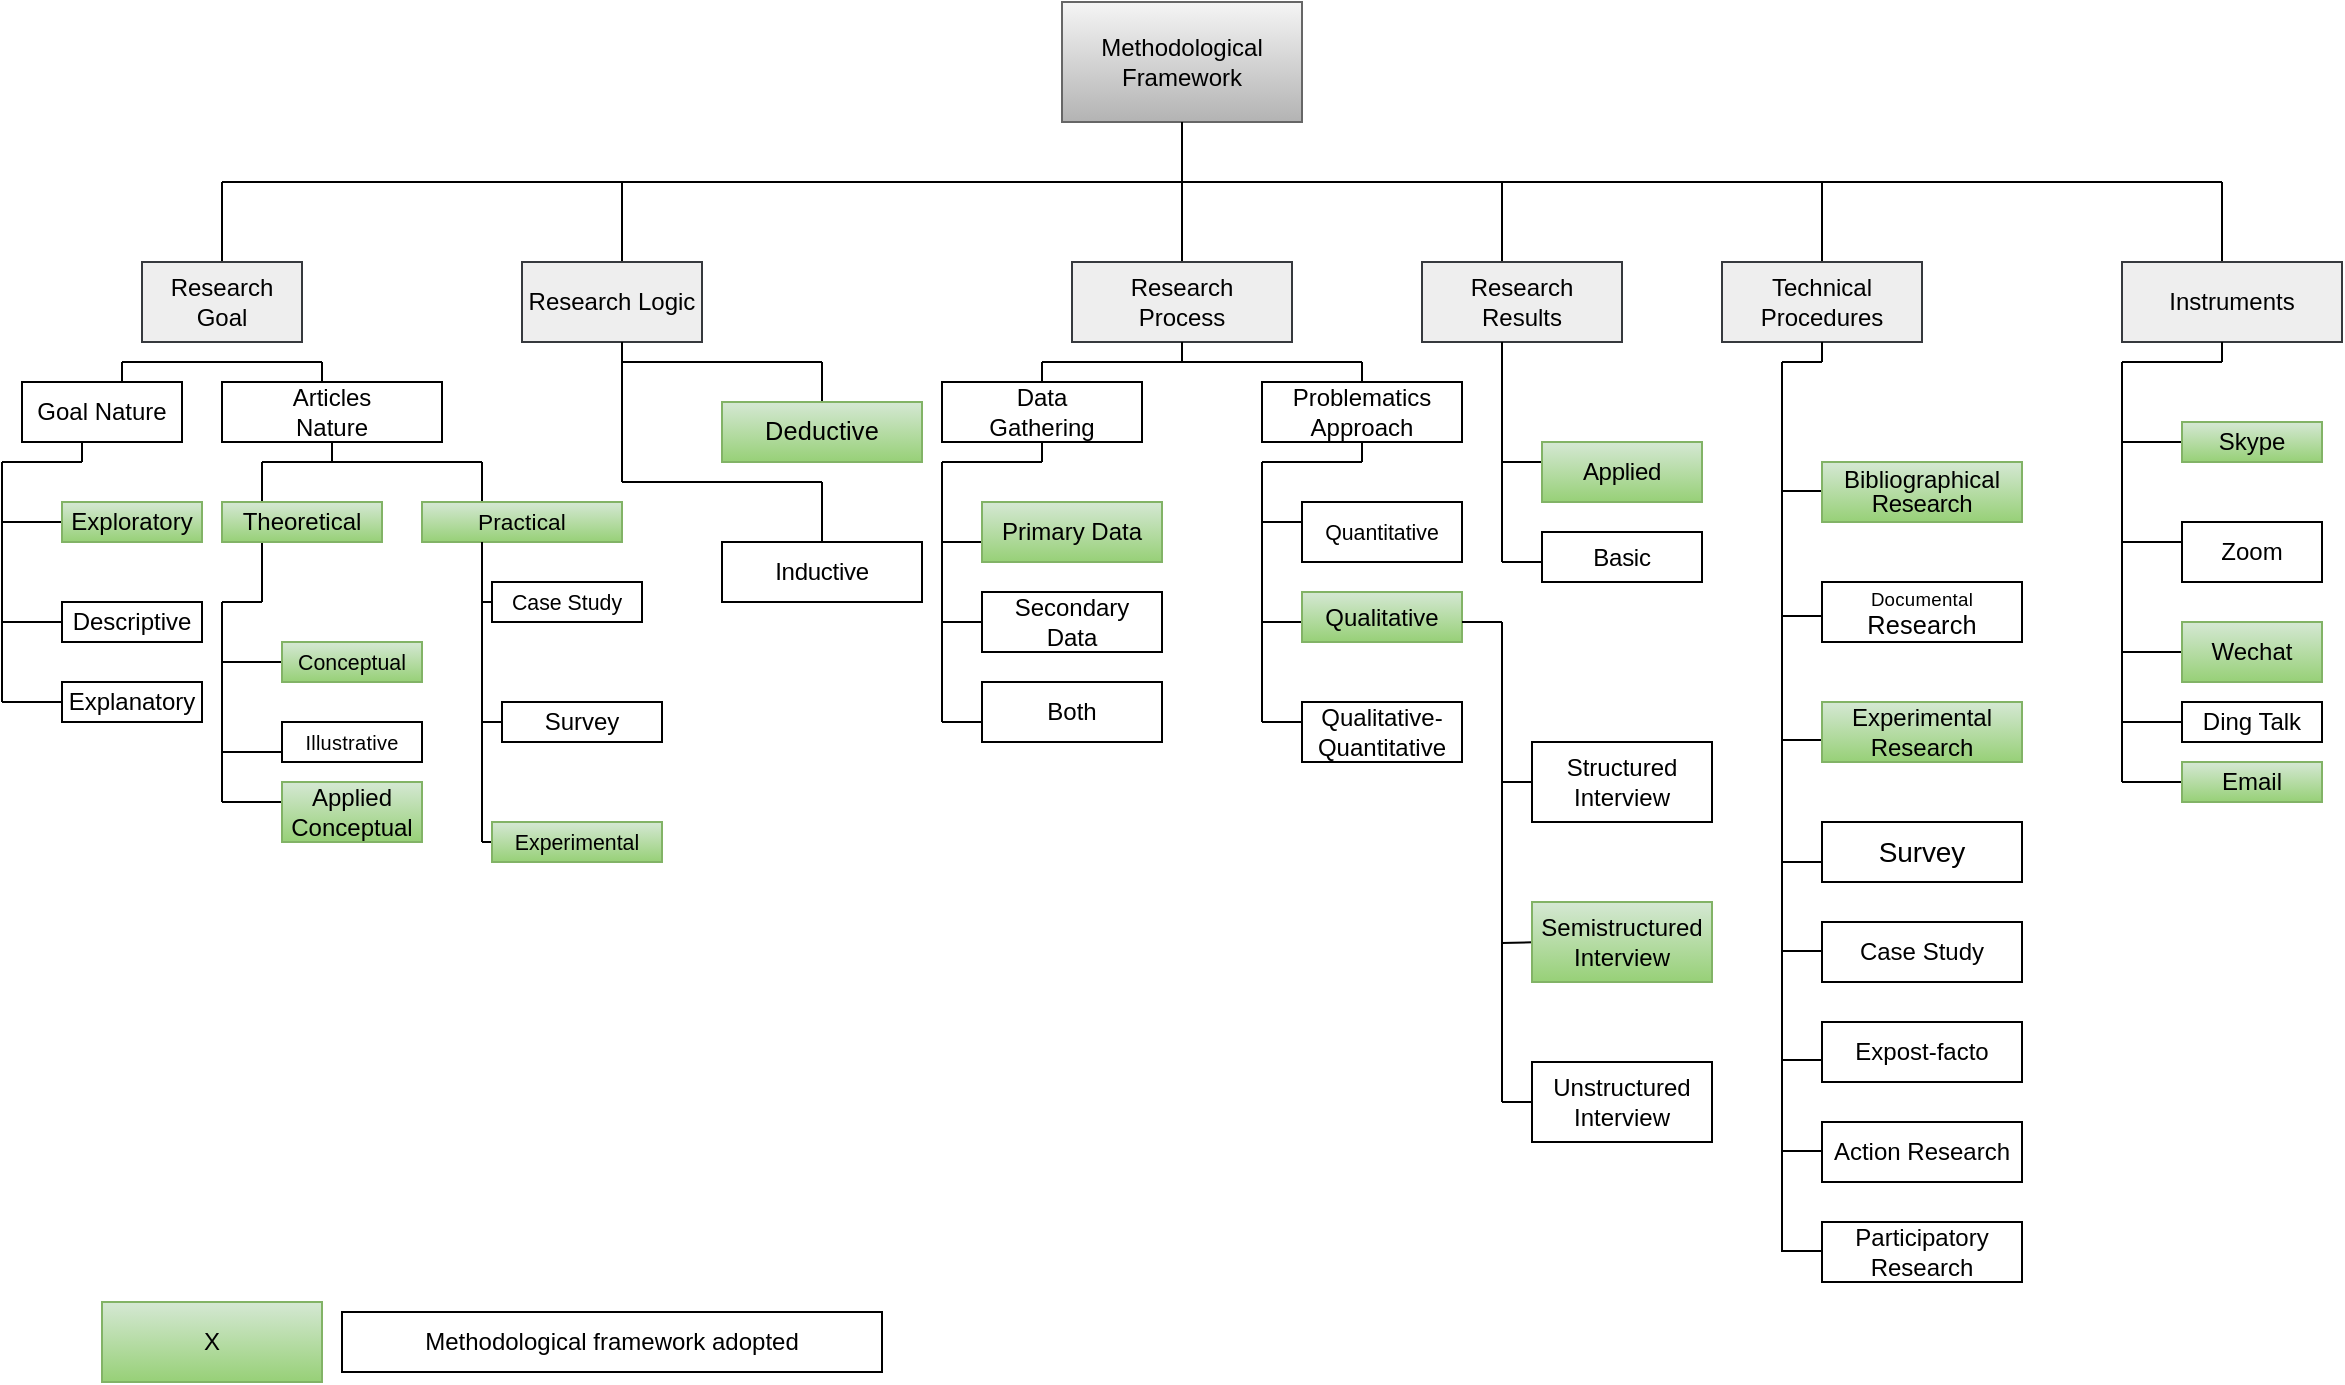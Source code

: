 <mxfile version="13.10.9" type="github">
  <diagram id="GzK0z3Ax3Vn6kxYni37R" name="Page-1">
    <mxGraphModel dx="1422" dy="794" grid="1" gridSize="10" guides="1" tooltips="1" connect="1" arrows="1" fold="1" page="1" pageScale="1" pageWidth="1200" pageHeight="1600" math="0" shadow="0">
      <root>
        <mxCell id="0" />
        <mxCell id="1" parent="0" />
        <mxCell id="jb1K5Bx4n4SNYEQkW07A-1" value="Methodological&lt;br&gt;Framework" style="rounded=0;whiteSpace=wrap;html=1;fillColor=#f5f5f5;strokeColor=#666666;gradientColor=#b3b3b3;" parent="1" vertex="1">
          <mxGeometry x="540" y="10" width="120" height="60" as="geometry" />
        </mxCell>
        <mxCell id="jb1K5Bx4n4SNYEQkW07A-3" value="" style="endArrow=none;html=1;" parent="1" edge="1">
          <mxGeometry width="50" height="50" relative="1" as="geometry">
            <mxPoint x="600" y="100" as="sourcePoint" />
            <mxPoint x="600" y="70" as="targetPoint" />
          </mxGeometry>
        </mxCell>
        <mxCell id="jb1K5Bx4n4SNYEQkW07A-4" value="" style="endArrow=none;html=1;" parent="1" edge="1">
          <mxGeometry width="50" height="50" relative="1" as="geometry">
            <mxPoint x="120" y="100" as="sourcePoint" />
            <mxPoint x="1120" y="100" as="targetPoint" />
          </mxGeometry>
        </mxCell>
        <mxCell id="jb1K5Bx4n4SNYEQkW07A-5" value="" style="endArrow=none;html=1;" parent="1" edge="1">
          <mxGeometry width="50" height="50" relative="1" as="geometry">
            <mxPoint x="1120" y="140" as="sourcePoint" />
            <mxPoint x="1120" y="100" as="targetPoint" />
          </mxGeometry>
        </mxCell>
        <mxCell id="jb1K5Bx4n4SNYEQkW07A-6" value="" style="endArrow=none;html=1;" parent="1" edge="1">
          <mxGeometry width="50" height="50" relative="1" as="geometry">
            <mxPoint x="120" y="140" as="sourcePoint" />
            <mxPoint x="120" y="100" as="targetPoint" />
          </mxGeometry>
        </mxCell>
        <mxCell id="jb1K5Bx4n4SNYEQkW07A-7" value="" style="endArrow=none;html=1;" parent="1" edge="1">
          <mxGeometry width="50" height="50" relative="1" as="geometry">
            <mxPoint x="320" y="140" as="sourcePoint" />
            <mxPoint x="320" y="100" as="targetPoint" />
          </mxGeometry>
        </mxCell>
        <mxCell id="jb1K5Bx4n4SNYEQkW07A-8" value="" style="endArrow=none;html=1;" parent="1" edge="1">
          <mxGeometry width="50" height="50" relative="1" as="geometry">
            <mxPoint x="920" y="140" as="sourcePoint" />
            <mxPoint x="920" y="100" as="targetPoint" />
          </mxGeometry>
        </mxCell>
        <mxCell id="jb1K5Bx4n4SNYEQkW07A-9" value="" style="endArrow=none;html=1;" parent="1" edge="1">
          <mxGeometry width="50" height="50" relative="1" as="geometry">
            <mxPoint x="760" y="140" as="sourcePoint" />
            <mxPoint x="760" y="100" as="targetPoint" />
          </mxGeometry>
        </mxCell>
        <mxCell id="jb1K5Bx4n4SNYEQkW07A-10" value="" style="endArrow=none;html=1;" parent="1" edge="1">
          <mxGeometry width="50" height="50" relative="1" as="geometry">
            <mxPoint x="600" y="140" as="sourcePoint" />
            <mxPoint x="600" y="100" as="targetPoint" />
            <Array as="points">
              <mxPoint x="600" y="120" />
            </Array>
          </mxGeometry>
        </mxCell>
        <mxCell id="jb1K5Bx4n4SNYEQkW07A-11" value="Research Goal" style="rounded=0;whiteSpace=wrap;html=1;fillColor=#eeeeee;strokeColor=#36393d;" parent="1" vertex="1">
          <mxGeometry x="80" y="140" width="80" height="40" as="geometry" />
        </mxCell>
        <mxCell id="jb1K5Bx4n4SNYEQkW07A-12" value="Research Logic" style="rounded=0;whiteSpace=wrap;html=1;fillColor=#eeeeee;strokeColor=#36393d;" parent="1" vertex="1">
          <mxGeometry x="270" y="140" width="90" height="40" as="geometry" />
        </mxCell>
        <mxCell id="jb1K5Bx4n4SNYEQkW07A-13" value="Research&lt;br&gt;Process" style="rounded=0;whiteSpace=wrap;html=1;fillColor=#eeeeee;strokeColor=#36393d;" parent="1" vertex="1">
          <mxGeometry x="545" y="140" width="110" height="40" as="geometry" />
        </mxCell>
        <mxCell id="jb1K5Bx4n4SNYEQkW07A-14" value="Research&lt;br&gt;Results" style="rounded=0;whiteSpace=wrap;html=1;fillColor=#eeeeee;strokeColor=#36393d;" parent="1" vertex="1">
          <mxGeometry x="720" y="140" width="100" height="40" as="geometry" />
        </mxCell>
        <mxCell id="jb1K5Bx4n4SNYEQkW07A-15" value="Technical&lt;br&gt;Procedures" style="rounded=0;whiteSpace=wrap;html=1;fillColor=#eeeeee;strokeColor=#36393d;" parent="1" vertex="1">
          <mxGeometry x="870" y="140" width="100" height="40" as="geometry" />
        </mxCell>
        <mxCell id="jb1K5Bx4n4SNYEQkW07A-16" value="Instruments" style="rounded=0;whiteSpace=wrap;html=1;fillColor=#eeeeee;strokeColor=#36393d;" parent="1" vertex="1">
          <mxGeometry x="1070" y="140" width="110" height="40" as="geometry" />
        </mxCell>
        <mxCell id="jb1K5Bx4n4SNYEQkW07A-18" value="" style="endArrow=none;html=1;" parent="1" edge="1">
          <mxGeometry width="50" height="50" relative="1" as="geometry">
            <mxPoint x="1120" y="190" as="sourcePoint" />
            <mxPoint x="1120" y="180" as="targetPoint" />
          </mxGeometry>
        </mxCell>
        <mxCell id="jb1K5Bx4n4SNYEQkW07A-19" value="" style="endArrow=none;html=1;" parent="1" edge="1">
          <mxGeometry width="50" height="50" relative="1" as="geometry">
            <mxPoint x="920" y="190" as="sourcePoint" />
            <mxPoint x="920" y="180" as="targetPoint" />
          </mxGeometry>
        </mxCell>
        <mxCell id="jb1K5Bx4n4SNYEQkW07A-20" value="" style="endArrow=none;html=1;" parent="1" edge="1">
          <mxGeometry width="50" height="50" relative="1" as="geometry">
            <mxPoint x="760" y="190" as="sourcePoint" />
            <mxPoint x="760" y="180" as="targetPoint" />
          </mxGeometry>
        </mxCell>
        <mxCell id="jb1K5Bx4n4SNYEQkW07A-21" value="" style="endArrow=none;html=1;" parent="1" edge="1">
          <mxGeometry width="50" height="50" relative="1" as="geometry">
            <mxPoint x="600" y="190" as="sourcePoint" />
            <mxPoint x="600" y="180" as="targetPoint" />
          </mxGeometry>
        </mxCell>
        <mxCell id="jb1K5Bx4n4SNYEQkW07A-22" value="" style="endArrow=none;html=1;" parent="1" edge="1">
          <mxGeometry width="50" height="50" relative="1" as="geometry">
            <mxPoint x="320" y="190" as="sourcePoint" />
            <mxPoint x="320" y="180" as="targetPoint" />
          </mxGeometry>
        </mxCell>
        <mxCell id="jb1K5Bx4n4SNYEQkW07A-24" value="" style="endArrow=none;html=1;" parent="1" edge="1">
          <mxGeometry width="50" height="50" relative="1" as="geometry">
            <mxPoint x="170" y="200" as="sourcePoint" />
            <mxPoint x="170" y="190" as="targetPoint" />
          </mxGeometry>
        </mxCell>
        <mxCell id="jb1K5Bx4n4SNYEQkW07A-26" value="" style="endArrow=none;html=1;" parent="1" edge="1">
          <mxGeometry width="50" height="50" relative="1" as="geometry">
            <mxPoint x="70" y="200" as="sourcePoint" />
            <mxPoint x="70" y="190" as="targetPoint" />
          </mxGeometry>
        </mxCell>
        <mxCell id="jb1K5Bx4n4SNYEQkW07A-27" value="" style="endArrow=none;html=1;" parent="1" edge="1">
          <mxGeometry width="50" height="50" relative="1" as="geometry">
            <mxPoint x="70" y="190" as="sourcePoint" />
            <mxPoint x="170" y="190" as="targetPoint" />
          </mxGeometry>
        </mxCell>
        <mxCell id="jb1K5Bx4n4SNYEQkW07A-28" value="Goal Nature" style="rounded=0;whiteSpace=wrap;html=1;" parent="1" vertex="1">
          <mxGeometry x="20" y="200" width="80" height="30" as="geometry" />
        </mxCell>
        <mxCell id="jb1K5Bx4n4SNYEQkW07A-29" value="Articles&lt;br&gt;Nature" style="rounded=0;whiteSpace=wrap;html=1;" parent="1" vertex="1">
          <mxGeometry x="120" y="200" width="110" height="30" as="geometry" />
        </mxCell>
        <mxCell id="jb1K5Bx4n4SNYEQkW07A-30" value="" style="endArrow=none;html=1;" parent="1" edge="1">
          <mxGeometry width="50" height="50" relative="1" as="geometry">
            <mxPoint x="140" y="240" as="sourcePoint" />
            <mxPoint x="250" y="240" as="targetPoint" />
          </mxGeometry>
        </mxCell>
        <mxCell id="jb1K5Bx4n4SNYEQkW07A-32" value="" style="endArrow=none;html=1;" parent="1" edge="1">
          <mxGeometry width="50" height="50" relative="1" as="geometry">
            <mxPoint x="50" y="240" as="sourcePoint" />
            <mxPoint x="50" y="230" as="targetPoint" />
          </mxGeometry>
        </mxCell>
        <mxCell id="jb1K5Bx4n4SNYEQkW07A-34" value="" style="endArrow=none;html=1;" parent="1" edge="1">
          <mxGeometry width="50" height="50" relative="1" as="geometry">
            <mxPoint x="10" y="360" as="sourcePoint" />
            <mxPoint x="10" y="240" as="targetPoint" />
          </mxGeometry>
        </mxCell>
        <mxCell id="jb1K5Bx4n4SNYEQkW07A-35" value="" style="endArrow=none;html=1;entryX=0.5;entryY=1;entryDx=0;entryDy=0;" parent="1" target="jb1K5Bx4n4SNYEQkW07A-29" edge="1">
          <mxGeometry width="50" height="50" relative="1" as="geometry">
            <mxPoint x="175" y="240" as="sourcePoint" />
            <mxPoint x="180" y="230" as="targetPoint" />
            <Array as="points" />
          </mxGeometry>
        </mxCell>
        <mxCell id="jb1K5Bx4n4SNYEQkW07A-36" value="" style="endArrow=none;html=1;" parent="1" edge="1">
          <mxGeometry width="50" height="50" relative="1" as="geometry">
            <mxPoint x="10" y="240" as="sourcePoint" />
            <mxPoint x="50" y="240" as="targetPoint" />
          </mxGeometry>
        </mxCell>
        <mxCell id="jb1K5Bx4n4SNYEQkW07A-38" value="" style="endArrow=none;html=1;exitX=0.25;exitY=0;exitDx=0;exitDy=0;exitPerimeter=0;" parent="1" source="jb1K5Bx4n4SNYEQkW07A-49" edge="1">
          <mxGeometry width="50" height="50" relative="1" as="geometry">
            <mxPoint x="140" y="250" as="sourcePoint" />
            <mxPoint x="140" y="240" as="targetPoint" />
          </mxGeometry>
        </mxCell>
        <mxCell id="jb1K5Bx4n4SNYEQkW07A-39" value="" style="endArrow=none;html=1;" parent="1" edge="1">
          <mxGeometry width="50" height="50" relative="1" as="geometry">
            <mxPoint x="10" y="360" as="sourcePoint" />
            <mxPoint x="40" y="360" as="targetPoint" />
          </mxGeometry>
        </mxCell>
        <mxCell id="jb1K5Bx4n4SNYEQkW07A-40" value="" style="endArrow=none;html=1;" parent="1" edge="1">
          <mxGeometry width="50" height="50" relative="1" as="geometry">
            <mxPoint x="10" y="320" as="sourcePoint" />
            <mxPoint x="40" y="320" as="targetPoint" />
          </mxGeometry>
        </mxCell>
        <mxCell id="jb1K5Bx4n4SNYEQkW07A-41" value="" style="endArrow=none;html=1;" parent="1" edge="1">
          <mxGeometry width="50" height="50" relative="1" as="geometry">
            <mxPoint x="10" y="270" as="sourcePoint" />
            <mxPoint x="40" y="270" as="targetPoint" />
          </mxGeometry>
        </mxCell>
        <mxCell id="jb1K5Bx4n4SNYEQkW07A-42" value="Exploratory" style="rounded=0;whiteSpace=wrap;html=1;gradientColor=#97d077;fillColor=#d5e8d4;strokeColor=#82b366;" parent="1" vertex="1">
          <mxGeometry x="40" y="260" width="70" height="20" as="geometry" />
        </mxCell>
        <mxCell id="jb1K5Bx4n4SNYEQkW07A-43" value="Descriptive" style="rounded=0;whiteSpace=wrap;html=1;" parent="1" vertex="1">
          <mxGeometry x="40" y="310" width="70" height="20" as="geometry" />
        </mxCell>
        <mxCell id="jb1K5Bx4n4SNYEQkW07A-44" value="Explanatory" style="rounded=0;whiteSpace=wrap;html=1;" parent="1" vertex="1">
          <mxGeometry x="40" y="350" width="70" height="20" as="geometry" />
        </mxCell>
        <mxCell id="jb1K5Bx4n4SNYEQkW07A-45" value="" style="endArrow=none;html=1;" parent="1" edge="1">
          <mxGeometry width="50" height="50" relative="1" as="geometry">
            <mxPoint x="140" y="310" as="sourcePoint" />
            <mxPoint x="120" y="310" as="targetPoint" />
          </mxGeometry>
        </mxCell>
        <mxCell id="jb1K5Bx4n4SNYEQkW07A-46" value="" style="endArrow=none;html=1;exitX=0.25;exitY=0;exitDx=0;exitDy=0;" parent="1" edge="1">
          <mxGeometry width="50" height="50" relative="1" as="geometry">
            <mxPoint x="140" y="310" as="sourcePoint" />
            <mxPoint x="140" y="280" as="targetPoint" />
            <Array as="points" />
          </mxGeometry>
        </mxCell>
        <mxCell id="jb1K5Bx4n4SNYEQkW07A-47" value="" style="endArrow=none;html=1;" parent="1" edge="1">
          <mxGeometry width="50" height="50" relative="1" as="geometry">
            <mxPoint x="250" y="260" as="sourcePoint" />
            <mxPoint x="250" y="240" as="targetPoint" />
          </mxGeometry>
        </mxCell>
        <mxCell id="jb1K5Bx4n4SNYEQkW07A-49" value="Theoretical" style="rounded=0;whiteSpace=wrap;html=1;fillColor=#d5e8d4;strokeColor=#82b366;gradientColor=#97d077;" parent="1" vertex="1">
          <mxGeometry x="120" y="260" width="80" height="20" as="geometry" />
        </mxCell>
        <mxCell id="jb1K5Bx4n4SNYEQkW07A-51" value="" style="endArrow=none;html=1;" parent="1" edge="1">
          <mxGeometry width="50" height="50" relative="1" as="geometry">
            <mxPoint x="120" y="410" as="sourcePoint" />
            <mxPoint x="120" y="310" as="targetPoint" />
          </mxGeometry>
        </mxCell>
        <mxCell id="jb1K5Bx4n4SNYEQkW07A-52" value="" style="endArrow=none;html=1;" parent="1" edge="1">
          <mxGeometry width="50" height="50" relative="1" as="geometry">
            <mxPoint x="120" y="410" as="sourcePoint" />
            <mxPoint x="150" y="410" as="targetPoint" />
          </mxGeometry>
        </mxCell>
        <mxCell id="jb1K5Bx4n4SNYEQkW07A-53" value="" style="endArrow=none;html=1;" parent="1" edge="1">
          <mxGeometry width="50" height="50" relative="1" as="geometry">
            <mxPoint x="120" y="385" as="sourcePoint" />
            <mxPoint x="150" y="385" as="targetPoint" />
          </mxGeometry>
        </mxCell>
        <mxCell id="jb1K5Bx4n4SNYEQkW07A-54" value="" style="endArrow=none;html=1;" parent="1" edge="1">
          <mxGeometry width="50" height="50" relative="1" as="geometry">
            <mxPoint x="120" y="340" as="sourcePoint" />
            <mxPoint x="150" y="340" as="targetPoint" />
          </mxGeometry>
        </mxCell>
        <mxCell id="jb1K5Bx4n4SNYEQkW07A-56" value="&lt;p class=&quot;MsoNormal&quot; style=&quot;margin-top: 0.0pt ; margin-right: 0.0pt ; margin-bottom: 0.0pt ; margin-left: 0.0pt ; text-indent: 0.0pt ; text-align: left ; line-height: 7.75pt&quot;&gt;&lt;span style=&quot;letter-spacing: 0.1pt ; font-size: 7.5pt&quot;&gt;Illustrative&lt;/span&gt;&lt;span style=&quot;font-size: 7.5pt&quot;&gt;&lt;/span&gt;&lt;/p&gt;" style="rounded=0;whiteSpace=wrap;html=1;" parent="1" vertex="1">
          <mxGeometry x="150" y="370" width="70" height="20" as="geometry" />
        </mxCell>
        <mxCell id="jb1K5Bx4n4SNYEQkW07A-57" value="&lt;p class=&quot;MsoNormal&quot;&gt;&lt;span style=&quot;font-size: 8pt&quot;&gt;Conceptual&lt;/span&gt;&lt;/p&gt;" style="rounded=0;whiteSpace=wrap;html=1;gradientColor=#97d077;fillColor=#d5e8d4;strokeColor=#82b366;" parent="1" vertex="1">
          <mxGeometry x="150" y="330" width="70" height="20" as="geometry" />
        </mxCell>
        <mxCell id="jb1K5Bx4n4SNYEQkW07A-58" value="Applied&lt;br&gt;Conceptual" style="rounded=0;whiteSpace=wrap;html=1;gradientColor=#97d077;fillColor=#d5e8d4;strokeColor=#82b366;" parent="1" vertex="1">
          <mxGeometry x="150" y="400" width="70" height="30" as="geometry" />
        </mxCell>
        <mxCell id="jb1K5Bx4n4SNYEQkW07A-59" value="&lt;p class=&quot;MsoNormal&quot;&gt;&lt;span style=&quot;letter-spacing: 0.05pt ; font-size: 8.5pt&quot;&gt;Practical&lt;/span&gt;&lt;/p&gt;" style="rounded=0;whiteSpace=wrap;html=1;gradientColor=#97d077;fillColor=#d5e8d4;strokeColor=#82b366;" parent="1" vertex="1">
          <mxGeometry x="220" y="260" width="100" height="20" as="geometry" />
        </mxCell>
        <mxCell id="jb1K5Bx4n4SNYEQkW07A-60" value="&lt;p class=&quot;MsoNormal&quot; style=&quot;margin-top: 0.0pt ; margin-right: 0.0pt ; margin-bottom: 0.0pt ; margin-left: 0.0pt ; text-indent: 0.0pt ; text-align: left ; line-height: 8.0pt&quot;&gt;&lt;span style=&quot;font-size: 8pt&quot;&gt;Case Study&lt;/span&gt;&lt;span style=&quot;font-size: 8pt&quot;&gt;&lt;/span&gt;&lt;/p&gt;" style="rounded=0;whiteSpace=wrap;html=1;" parent="1" vertex="1">
          <mxGeometry x="255" y="300" width="75" height="20" as="geometry" />
        </mxCell>
        <mxCell id="jb1K5Bx4n4SNYEQkW07A-61" value="" style="endArrow=none;html=1;" parent="1" edge="1">
          <mxGeometry width="50" height="50" relative="1" as="geometry">
            <mxPoint x="250" y="430" as="sourcePoint" />
            <mxPoint x="250" y="280" as="targetPoint" />
          </mxGeometry>
        </mxCell>
        <mxCell id="jb1K5Bx4n4SNYEQkW07A-63" value="" style="endArrow=none;html=1;" parent="1" edge="1">
          <mxGeometry width="50" height="50" relative="1" as="geometry">
            <mxPoint x="250" y="370" as="sourcePoint" />
            <mxPoint x="260" y="370" as="targetPoint" />
          </mxGeometry>
        </mxCell>
        <mxCell id="jb1K5Bx4n4SNYEQkW07A-64" value="" style="endArrow=none;html=1;entryX=0;entryY=0.5;entryDx=0;entryDy=0;" parent="1" target="jb1K5Bx4n4SNYEQkW07A-60" edge="1">
          <mxGeometry width="50" height="50" relative="1" as="geometry">
            <mxPoint x="250" y="310" as="sourcePoint" />
            <mxPoint x="300" y="260" as="targetPoint" />
          </mxGeometry>
        </mxCell>
        <mxCell id="jb1K5Bx4n4SNYEQkW07A-65" value="" style="endArrow=none;html=1;" parent="1" edge="1">
          <mxGeometry width="50" height="50" relative="1" as="geometry">
            <mxPoint x="250" y="430" as="sourcePoint" />
            <mxPoint x="255" y="430" as="targetPoint" />
          </mxGeometry>
        </mxCell>
        <mxCell id="jb1K5Bx4n4SNYEQkW07A-66" value="&lt;p class=&quot;MsoNormal&quot;&gt;&lt;span style=&quot;font-size: 8pt&quot;&gt;Experimental&lt;/span&gt;&lt;/p&gt;" style="rounded=0;whiteSpace=wrap;html=1;gradientColor=#97d077;fillColor=#d5e8d4;strokeColor=#82b366;" parent="1" vertex="1">
          <mxGeometry x="255" y="420" width="85" height="20" as="geometry" />
        </mxCell>
        <mxCell id="jb1K5Bx4n4SNYEQkW07A-67" value="Survey" style="rounded=0;whiteSpace=wrap;html=1;" parent="1" vertex="1">
          <mxGeometry x="260" y="360" width="80" height="20" as="geometry" />
        </mxCell>
        <mxCell id="jb1K5Bx4n4SNYEQkW07A-69" value="" style="endArrow=none;html=1;" parent="1" edge="1">
          <mxGeometry width="50" height="50" relative="1" as="geometry">
            <mxPoint x="420" y="210" as="sourcePoint" />
            <mxPoint x="420" y="190" as="targetPoint" />
          </mxGeometry>
        </mxCell>
        <mxCell id="jb1K5Bx4n4SNYEQkW07A-70" value="" style="endArrow=none;html=1;" parent="1" edge="1">
          <mxGeometry width="50" height="50" relative="1" as="geometry">
            <mxPoint x="320" y="250" as="sourcePoint" />
            <mxPoint x="420" y="250" as="targetPoint" />
          </mxGeometry>
        </mxCell>
        <mxCell id="jb1K5Bx4n4SNYEQkW07A-71" value="" style="endArrow=none;html=1;" parent="1" edge="1">
          <mxGeometry width="50" height="50" relative="1" as="geometry">
            <mxPoint x="320" y="250" as="sourcePoint" />
            <mxPoint x="320" y="190" as="targetPoint" />
          </mxGeometry>
        </mxCell>
        <mxCell id="jb1K5Bx4n4SNYEQkW07A-72" value="" style="endArrow=none;html=1;" parent="1" edge="1">
          <mxGeometry width="50" height="50" relative="1" as="geometry">
            <mxPoint x="320" y="190" as="sourcePoint" />
            <mxPoint x="420" y="190" as="targetPoint" />
          </mxGeometry>
        </mxCell>
        <mxCell id="jb1K5Bx4n4SNYEQkW07A-73" value="&lt;p class=&quot;MsoNormal&quot;&gt;&lt;span style=&quot;letter-spacing: 0.05pt ; font-size: 9.5pt&quot;&gt;Deductive&lt;/span&gt;&lt;/p&gt;" style="rounded=0;whiteSpace=wrap;html=1;gradientColor=#97d077;fillColor=#d5e8d4;strokeColor=#82b366;" parent="1" vertex="1">
          <mxGeometry x="370" y="210" width="100" height="30" as="geometry" />
        </mxCell>
        <mxCell id="jb1K5Bx4n4SNYEQkW07A-74" value="" style="endArrow=none;html=1;" parent="1" edge="1">
          <mxGeometry width="50" height="50" relative="1" as="geometry">
            <mxPoint x="420" y="280" as="sourcePoint" />
            <mxPoint x="420" y="250" as="targetPoint" />
          </mxGeometry>
        </mxCell>
        <mxCell id="jb1K5Bx4n4SNYEQkW07A-75" value="&lt;p class=&quot;MsoNormal&quot;&gt;&lt;span style=&quot;letter-spacing: -0.1pt ; font-size: 9pt&quot;&gt;Inductive&lt;/span&gt;&lt;/p&gt;" style="rounded=0;whiteSpace=wrap;html=1;" parent="1" vertex="1">
          <mxGeometry x="370" y="280" width="100" height="30" as="geometry" />
        </mxCell>
        <mxCell id="jb1K5Bx4n4SNYEQkW07A-76" value="" style="endArrow=none;html=1;" parent="1" edge="1">
          <mxGeometry width="50" height="50" relative="1" as="geometry">
            <mxPoint x="690" y="200" as="sourcePoint" />
            <mxPoint x="690" y="190" as="targetPoint" />
          </mxGeometry>
        </mxCell>
        <mxCell id="jb1K5Bx4n4SNYEQkW07A-77" value="" style="endArrow=none;html=1;" parent="1" edge="1">
          <mxGeometry width="50" height="50" relative="1" as="geometry">
            <mxPoint x="530" y="200" as="sourcePoint" />
            <mxPoint x="530" y="190" as="targetPoint" />
          </mxGeometry>
        </mxCell>
        <mxCell id="jb1K5Bx4n4SNYEQkW07A-78" value="" style="endArrow=none;html=1;" parent="1" edge="1">
          <mxGeometry width="50" height="50" relative="1" as="geometry">
            <mxPoint x="530" y="190" as="sourcePoint" />
            <mxPoint x="690" y="190" as="targetPoint" />
          </mxGeometry>
        </mxCell>
        <mxCell id="jb1K5Bx4n4SNYEQkW07A-79" value="Problematics&lt;br&gt;Approach" style="rounded=0;whiteSpace=wrap;html=1;" parent="1" vertex="1">
          <mxGeometry x="640" y="200" width="100" height="30" as="geometry" />
        </mxCell>
        <mxCell id="jb1K5Bx4n4SNYEQkW07A-81" value="Data&lt;br&gt;Gathering" style="rounded=0;whiteSpace=wrap;html=1;" parent="1" vertex="1">
          <mxGeometry x="480" y="200" width="100" height="30" as="geometry" />
        </mxCell>
        <mxCell id="jb1K5Bx4n4SNYEQkW07A-82" value="" style="endArrow=none;html=1;" parent="1" edge="1">
          <mxGeometry width="50" height="50" relative="1" as="geometry">
            <mxPoint x="480" y="280" as="sourcePoint" />
            <mxPoint x="500" y="280" as="targetPoint" />
          </mxGeometry>
        </mxCell>
        <mxCell id="jb1K5Bx4n4SNYEQkW07A-83" value="" style="endArrow=none;html=1;" parent="1" edge="1">
          <mxGeometry width="50" height="50" relative="1" as="geometry">
            <mxPoint x="480" y="370" as="sourcePoint" />
            <mxPoint x="480" y="240" as="targetPoint" />
          </mxGeometry>
        </mxCell>
        <mxCell id="jb1K5Bx4n4SNYEQkW07A-84" value="" style="endArrow=none;html=1;" parent="1" edge="1">
          <mxGeometry width="50" height="50" relative="1" as="geometry">
            <mxPoint x="480" y="240" as="sourcePoint" />
            <mxPoint x="530" y="240" as="targetPoint" />
          </mxGeometry>
        </mxCell>
        <mxCell id="jb1K5Bx4n4SNYEQkW07A-85" value="" style="endArrow=none;html=1;" parent="1" edge="1">
          <mxGeometry width="50" height="50" relative="1" as="geometry">
            <mxPoint x="530" y="240" as="sourcePoint" />
            <mxPoint x="530" y="230" as="targetPoint" />
          </mxGeometry>
        </mxCell>
        <mxCell id="jb1K5Bx4n4SNYEQkW07A-87" value="" style="endArrow=none;html=1;" parent="1" edge="1">
          <mxGeometry width="50" height="50" relative="1" as="geometry">
            <mxPoint x="480" y="370" as="sourcePoint" />
            <mxPoint x="500" y="370" as="targetPoint" />
          </mxGeometry>
        </mxCell>
        <mxCell id="jb1K5Bx4n4SNYEQkW07A-88" value="" style="endArrow=none;html=1;" parent="1" edge="1">
          <mxGeometry width="50" height="50" relative="1" as="geometry">
            <mxPoint x="480" y="320" as="sourcePoint" />
            <mxPoint x="500" y="320" as="targetPoint" />
          </mxGeometry>
        </mxCell>
        <mxCell id="jb1K5Bx4n4SNYEQkW07A-89" value="Both" style="rounded=0;whiteSpace=wrap;html=1;" parent="1" vertex="1">
          <mxGeometry x="500" y="350" width="90" height="30" as="geometry" />
        </mxCell>
        <mxCell id="jb1K5Bx4n4SNYEQkW07A-90" value="Secondary&lt;br&gt;Data" style="rounded=0;whiteSpace=wrap;html=1;" parent="1" vertex="1">
          <mxGeometry x="500" y="305" width="90" height="30" as="geometry" />
        </mxCell>
        <mxCell id="jb1K5Bx4n4SNYEQkW07A-91" value="Primary Data" style="rounded=0;whiteSpace=wrap;html=1;gradientColor=#97d077;fillColor=#d5e8d4;strokeColor=#82b366;" parent="1" vertex="1">
          <mxGeometry x="500" y="260" width="90" height="30" as="geometry" />
        </mxCell>
        <mxCell id="jb1K5Bx4n4SNYEQkW07A-92" value="" style="endArrow=none;html=1;" parent="1" edge="1">
          <mxGeometry width="50" height="50" relative="1" as="geometry">
            <mxPoint x="640" y="370" as="sourcePoint" />
            <mxPoint x="640" y="240" as="targetPoint" />
          </mxGeometry>
        </mxCell>
        <mxCell id="jb1K5Bx4n4SNYEQkW07A-93" value="" style="endArrow=none;html=1;" parent="1" edge="1">
          <mxGeometry width="50" height="50" relative="1" as="geometry">
            <mxPoint x="640" y="240" as="sourcePoint" />
            <mxPoint x="690" y="240" as="targetPoint" />
          </mxGeometry>
        </mxCell>
        <mxCell id="jb1K5Bx4n4SNYEQkW07A-94" value="" style="endArrow=none;html=1;" parent="1" edge="1">
          <mxGeometry width="50" height="50" relative="1" as="geometry">
            <mxPoint x="690" y="240" as="sourcePoint" />
            <mxPoint x="690" y="230" as="targetPoint" />
          </mxGeometry>
        </mxCell>
        <mxCell id="jb1K5Bx4n4SNYEQkW07A-95" value="" style="endArrow=none;html=1;" parent="1" edge="1">
          <mxGeometry width="50" height="50" relative="1" as="geometry">
            <mxPoint x="640" y="370" as="sourcePoint" />
            <mxPoint x="660" y="370" as="targetPoint" />
          </mxGeometry>
        </mxCell>
        <mxCell id="jb1K5Bx4n4SNYEQkW07A-96" value="" style="endArrow=none;html=1;" parent="1" edge="1">
          <mxGeometry width="50" height="50" relative="1" as="geometry">
            <mxPoint x="640" y="320" as="sourcePoint" />
            <mxPoint x="660" y="320" as="targetPoint" />
          </mxGeometry>
        </mxCell>
        <mxCell id="jb1K5Bx4n4SNYEQkW07A-97" value="" style="endArrow=none;html=1;" parent="1" edge="1">
          <mxGeometry width="50" height="50" relative="1" as="geometry">
            <mxPoint x="640" y="270" as="sourcePoint" />
            <mxPoint x="660" y="270" as="targetPoint" />
          </mxGeometry>
        </mxCell>
        <mxCell id="jb1K5Bx4n4SNYEQkW07A-98" value="&lt;p class=&quot;MsoNormal&quot;&gt;&lt;span style=&quot;font-size: 10.667px&quot;&gt;Quantitative&lt;/span&gt;&lt;br&gt;&lt;/p&gt;" style="rounded=0;whiteSpace=wrap;html=1;" parent="1" vertex="1">
          <mxGeometry x="660" y="260" width="80" height="30" as="geometry" />
        </mxCell>
        <mxCell id="jb1K5Bx4n4SNYEQkW07A-99" value="Qualitative-&lt;br&gt;Quantitative" style="rounded=0;whiteSpace=wrap;html=1;" parent="1" vertex="1">
          <mxGeometry x="660" y="360" width="80" height="30" as="geometry" />
        </mxCell>
        <mxCell id="jb1K5Bx4n4SNYEQkW07A-101" value="&lt;p class=&quot;MsoNormal&quot;&gt;Qualitative&lt;/p&gt;" style="rounded=0;whiteSpace=wrap;html=1;gradientColor=#97d077;fillColor=#d5e8d4;strokeColor=#82b366;" parent="1" vertex="1">
          <mxGeometry x="660" y="305" width="80" height="25" as="geometry" />
        </mxCell>
        <mxCell id="jb1K5Bx4n4SNYEQkW07A-102" value="" style="endArrow=none;html=1;" parent="1" edge="1">
          <mxGeometry width="50" height="50" relative="1" as="geometry">
            <mxPoint x="760" y="290" as="sourcePoint" />
            <mxPoint x="760" y="190" as="targetPoint" />
          </mxGeometry>
        </mxCell>
        <mxCell id="jb1K5Bx4n4SNYEQkW07A-105" value="" style="endArrow=none;html=1;" parent="1" edge="1">
          <mxGeometry width="50" height="50" relative="1" as="geometry">
            <mxPoint x="760" y="290" as="sourcePoint" />
            <mxPoint x="780" y="290" as="targetPoint" />
          </mxGeometry>
        </mxCell>
        <mxCell id="jb1K5Bx4n4SNYEQkW07A-106" value="" style="endArrow=none;html=1;" parent="1" edge="1">
          <mxGeometry width="50" height="50" relative="1" as="geometry">
            <mxPoint x="760" y="240" as="sourcePoint" />
            <mxPoint x="780" y="240" as="targetPoint" />
          </mxGeometry>
        </mxCell>
        <mxCell id="jb1K5Bx4n4SNYEQkW07A-107" value="&lt;p class=&quot;MsoNormal&quot;&gt;&lt;span style=&quot;letter-spacing: -0.1pt ; font-size: 9pt&quot;&gt;Basic&lt;/span&gt;&lt;/p&gt;" style="rounded=0;whiteSpace=wrap;html=1;" parent="1" vertex="1">
          <mxGeometry x="780" y="275" width="80" height="25" as="geometry" />
        </mxCell>
        <mxCell id="jb1K5Bx4n4SNYEQkW07A-108" value="&lt;p class=&quot;MsoNormal&quot;&gt;&lt;span style=&quot;letter-spacing: -0.1pt ; font-size: 9pt&quot;&gt;Applied&lt;/span&gt;&lt;/p&gt;" style="rounded=0;whiteSpace=wrap;html=1;gradientColor=#97d077;fillColor=#d5e8d4;strokeColor=#82b366;" parent="1" vertex="1">
          <mxGeometry x="780" y="230" width="80" height="30" as="geometry" />
        </mxCell>
        <mxCell id="jb1K5Bx4n4SNYEQkW07A-109" value="" style="endArrow=none;html=1;" parent="1" edge="1">
          <mxGeometry width="50" height="50" relative="1" as="geometry">
            <mxPoint x="900" y="190" as="sourcePoint" />
            <mxPoint x="920" y="190" as="targetPoint" />
          </mxGeometry>
        </mxCell>
        <mxCell id="jb1K5Bx4n4SNYEQkW07A-110" value="" style="endArrow=none;html=1;" parent="1" edge="1">
          <mxGeometry width="50" height="50" relative="1" as="geometry">
            <mxPoint x="900" y="635" as="sourcePoint" />
            <mxPoint x="900" y="190" as="targetPoint" />
          </mxGeometry>
        </mxCell>
        <mxCell id="jb1K5Bx4n4SNYEQkW07A-114" value="" style="endArrow=none;html=1;" parent="1" edge="1">
          <mxGeometry width="50" height="50" relative="1" as="geometry">
            <mxPoint x="900" y="379" as="sourcePoint" />
            <mxPoint x="920" y="379" as="targetPoint" />
          </mxGeometry>
        </mxCell>
        <mxCell id="jb1K5Bx4n4SNYEQkW07A-115" value="" style="endArrow=none;html=1;" parent="1" edge="1">
          <mxGeometry width="50" height="50" relative="1" as="geometry">
            <mxPoint x="900" y="317" as="sourcePoint" />
            <mxPoint x="920" y="317" as="targetPoint" />
          </mxGeometry>
        </mxCell>
        <mxCell id="jb1K5Bx4n4SNYEQkW07A-116" value="" style="endArrow=none;html=1;" parent="1" edge="1">
          <mxGeometry width="50" height="50" relative="1" as="geometry">
            <mxPoint x="900" y="254.5" as="sourcePoint" />
            <mxPoint x="920" y="254.5" as="targetPoint" />
          </mxGeometry>
        </mxCell>
        <mxCell id="jb1K5Bx4n4SNYEQkW07A-117" value="" style="endArrow=none;html=1;" parent="1" edge="1">
          <mxGeometry width="50" height="50" relative="1" as="geometry">
            <mxPoint x="900" y="584.5" as="sourcePoint" />
            <mxPoint x="920" y="584.5" as="targetPoint" />
          </mxGeometry>
        </mxCell>
        <mxCell id="jb1K5Bx4n4SNYEQkW07A-118" value="" style="endArrow=none;html=1;" parent="1" edge="1">
          <mxGeometry width="50" height="50" relative="1" as="geometry">
            <mxPoint x="900" y="634.5" as="sourcePoint" />
            <mxPoint x="920" y="634.5" as="targetPoint" />
          </mxGeometry>
        </mxCell>
        <mxCell id="jb1K5Bx4n4SNYEQkW07A-119" value="" style="endArrow=none;html=1;" parent="1" edge="1">
          <mxGeometry width="50" height="50" relative="1" as="geometry">
            <mxPoint x="900" y="539" as="sourcePoint" />
            <mxPoint x="920" y="539" as="targetPoint" />
          </mxGeometry>
        </mxCell>
        <mxCell id="jb1K5Bx4n4SNYEQkW07A-120" value="" style="endArrow=none;html=1;" parent="1" edge="1">
          <mxGeometry width="50" height="50" relative="1" as="geometry">
            <mxPoint x="900" y="484.5" as="sourcePoint" />
            <mxPoint x="920" y="484.5" as="targetPoint" />
          </mxGeometry>
        </mxCell>
        <mxCell id="jb1K5Bx4n4SNYEQkW07A-121" value="" style="endArrow=none;html=1;" parent="1" edge="1">
          <mxGeometry width="50" height="50" relative="1" as="geometry">
            <mxPoint x="900" y="440" as="sourcePoint" />
            <mxPoint x="920" y="440" as="targetPoint" />
          </mxGeometry>
        </mxCell>
        <mxCell id="jb1K5Bx4n4SNYEQkW07A-122" value="Participatory&lt;br&gt;Research" style="rounded=0;whiteSpace=wrap;html=1;" parent="1" vertex="1">
          <mxGeometry x="920" y="620" width="100" height="30" as="geometry" />
        </mxCell>
        <mxCell id="jb1K5Bx4n4SNYEQkW07A-123" value="Action Research" style="rounded=0;whiteSpace=wrap;html=1;" parent="1" vertex="1">
          <mxGeometry x="920" y="570" width="100" height="30" as="geometry" />
        </mxCell>
        <mxCell id="jb1K5Bx4n4SNYEQkW07A-124" value="Expost-facto" style="rounded=0;whiteSpace=wrap;html=1;" parent="1" vertex="1">
          <mxGeometry x="920" y="520" width="100" height="30" as="geometry" />
        </mxCell>
        <mxCell id="jb1K5Bx4n4SNYEQkW07A-125" value="Case Study" style="rounded=0;whiteSpace=wrap;html=1;" parent="1" vertex="1">
          <mxGeometry x="920" y="470" width="100" height="30" as="geometry" />
        </mxCell>
        <mxCell id="jb1K5Bx4n4SNYEQkW07A-126" value="&lt;p class=&quot;MsoNormal&quot;&gt;&lt;span style=&quot;letter-spacing: -0.05pt ; font-size: 10.5pt&quot;&gt;Survey&lt;/span&gt;&lt;/p&gt;" style="rounded=0;whiteSpace=wrap;html=1;" parent="1" vertex="1">
          <mxGeometry x="920" y="420" width="100" height="30" as="geometry" />
        </mxCell>
        <mxCell id="jb1K5Bx4n4SNYEQkW07A-128" value="&lt;p class=&quot;MsoNormal&quot; style=&quot;margin: 0pt; text-indent: 0pt; line-height: 9.6pt;&quot;&gt;&lt;span style=&quot;letter-spacing: 0.1pt ; font-size: 7pt&quot;&gt;Documental&lt;/span&gt;&lt;/p&gt;&lt;p class=&quot;MsoNormal&quot; style=&quot;margin: 0pt; text-indent: 0pt; line-height: 9.6pt;&quot;&gt;&lt;span style=&quot;letter-spacing: 0.05pt ; font-size: 9.5pt&quot;&gt;Research&lt;/span&gt;&lt;span style=&quot;font-size: 9.5pt&quot;&gt;&lt;/span&gt;&lt;/p&gt;" style="rounded=0;whiteSpace=wrap;html=1;align=center;" parent="1" vertex="1">
          <mxGeometry x="920" y="300" width="100" height="30" as="geometry" />
        </mxCell>
        <mxCell id="jb1K5Bx4n4SNYEQkW07A-129" value="&lt;p class=&quot;MsoNormal&quot; style=&quot;margin: 0pt; text-indent: 0pt; line-height: 8.95pt;&quot;&gt;&lt;span style=&quot;font-size: 9pt&quot;&gt;Bibliographical&lt;/span&gt;&lt;/p&gt;&lt;p class=&quot;MsoNormal&quot; style=&quot;margin: 0pt; text-indent: 0pt; line-height: 8.95pt;&quot;&gt;&lt;span style=&quot;letter-spacing: -0.1pt ; font-size: 9pt&quot;&gt;Research&lt;/span&gt;&lt;span style=&quot;font-size: 9pt&quot;&gt;&lt;/span&gt;&lt;/p&gt;" style="rounded=0;whiteSpace=wrap;html=1;align=center;gradientColor=#97d077;fillColor=#d5e8d4;strokeColor=#82b366;" parent="1" vertex="1">
          <mxGeometry x="920" y="240" width="100" height="30" as="geometry" />
        </mxCell>
        <mxCell id="jb1K5Bx4n4SNYEQkW07A-130" value="Experimental&lt;br&gt;Research" style="rounded=0;whiteSpace=wrap;html=1;align=center;gradientColor=#97d077;fillColor=#d5e8d4;strokeColor=#82b366;" parent="1" vertex="1">
          <mxGeometry x="920" y="360" width="100" height="30" as="geometry" />
        </mxCell>
        <mxCell id="jb1K5Bx4n4SNYEQkW07A-131" value="" style="endArrow=none;html=1;" parent="1" edge="1">
          <mxGeometry width="50" height="50" relative="1" as="geometry">
            <mxPoint x="1070" y="370" as="sourcePoint" />
            <mxPoint x="1070" y="190" as="targetPoint" />
          </mxGeometry>
        </mxCell>
        <mxCell id="jb1K5Bx4n4SNYEQkW07A-132" value="" style="endArrow=none;html=1;" parent="1" edge="1">
          <mxGeometry width="50" height="50" relative="1" as="geometry">
            <mxPoint x="1070" y="190" as="sourcePoint" />
            <mxPoint x="1120" y="190" as="targetPoint" />
          </mxGeometry>
        </mxCell>
        <mxCell id="jb1K5Bx4n4SNYEQkW07A-133" value="" style="endArrow=none;html=1;" parent="1" target="jb1K5Bx4n4SNYEQkW07A-137" edge="1">
          <mxGeometry width="50" height="50" relative="1" as="geometry">
            <mxPoint x="1070" y="370" as="sourcePoint" />
            <mxPoint x="1100" y="370" as="targetPoint" />
          </mxGeometry>
        </mxCell>
        <mxCell id="jb1K5Bx4n4SNYEQkW07A-134" value="" style="endArrow=none;html=1;" parent="1" edge="1">
          <mxGeometry width="50" height="50" relative="1" as="geometry">
            <mxPoint x="1070" y="335" as="sourcePoint" />
            <mxPoint x="1100" y="335" as="targetPoint" />
          </mxGeometry>
        </mxCell>
        <mxCell id="jb1K5Bx4n4SNYEQkW07A-135" value="" style="endArrow=none;html=1;" parent="1" edge="1">
          <mxGeometry width="50" height="50" relative="1" as="geometry">
            <mxPoint x="1070" y="280" as="sourcePoint" />
            <mxPoint x="1100" y="280" as="targetPoint" />
          </mxGeometry>
        </mxCell>
        <mxCell id="jb1K5Bx4n4SNYEQkW07A-136" value="" style="endArrow=none;html=1;" parent="1" edge="1">
          <mxGeometry width="50" height="50" relative="1" as="geometry">
            <mxPoint x="1070" y="230" as="sourcePoint" />
            <mxPoint x="1100" y="230" as="targetPoint" />
          </mxGeometry>
        </mxCell>
        <mxCell id="jb1K5Bx4n4SNYEQkW07A-137" value="Ding Talk" style="rounded=0;whiteSpace=wrap;html=1;" parent="1" vertex="1">
          <mxGeometry x="1100" y="360" width="70" height="20" as="geometry" />
        </mxCell>
        <mxCell id="jb1K5Bx4n4SNYEQkW07A-138" value="Skype" style="rounded=0;whiteSpace=wrap;html=1;align=center;gradientColor=#97d077;fillColor=#d5e8d4;strokeColor=#82b366;" parent="1" vertex="1">
          <mxGeometry x="1100" y="220" width="70" height="20" as="geometry" />
        </mxCell>
        <mxCell id="jb1K5Bx4n4SNYEQkW07A-139" value="Zoom" style="rounded=0;whiteSpace=wrap;html=1;align=center;" parent="1" vertex="1">
          <mxGeometry x="1100" y="270" width="70" height="30" as="geometry" />
        </mxCell>
        <mxCell id="jb1K5Bx4n4SNYEQkW07A-140" value="Wechat" style="rounded=0;whiteSpace=wrap;html=1;align=center;gradientColor=#97d077;fillColor=#d5e8d4;strokeColor=#82b366;" parent="1" vertex="1">
          <mxGeometry x="1100" y="320" width="70" height="30" as="geometry" />
        </mxCell>
        <mxCell id="jb1K5Bx4n4SNYEQkW07A-145" value="X" style="rounded=0;whiteSpace=wrap;html=1;align=center;fillColor=#d5e8d4;strokeColor=#82b366;gradientColor=#97d077;" parent="1" vertex="1">
          <mxGeometry x="60" y="660" width="110" height="40" as="geometry" />
        </mxCell>
        <mxCell id="jb1K5Bx4n4SNYEQkW07A-146" value="Methodological framework adopted" style="rounded=0;whiteSpace=wrap;html=1;align=center;" parent="1" vertex="1">
          <mxGeometry x="180" y="665" width="270" height="30" as="geometry" />
        </mxCell>
        <mxCell id="jb1K5Bx4n4SNYEQkW07A-148" value="" style="endArrow=none;html=1;" parent="1" edge="1">
          <mxGeometry width="50" height="50" relative="1" as="geometry">
            <mxPoint x="760" y="320" as="sourcePoint" />
            <mxPoint x="740" y="320" as="targetPoint" />
          </mxGeometry>
        </mxCell>
        <mxCell id="jb1K5Bx4n4SNYEQkW07A-149" value="" style="endArrow=none;html=1;" parent="1" edge="1">
          <mxGeometry width="50" height="50" relative="1" as="geometry">
            <mxPoint x="760" y="560" as="sourcePoint" />
            <mxPoint x="760" y="320" as="targetPoint" />
          </mxGeometry>
        </mxCell>
        <mxCell id="jb1K5Bx4n4SNYEQkW07A-155" value="" style="endArrow=none;html=1;" parent="1" edge="1">
          <mxGeometry width="50" height="50" relative="1" as="geometry">
            <mxPoint x="760" y="480.5" as="sourcePoint" />
            <mxPoint x="780" y="480" as="targetPoint" />
          </mxGeometry>
        </mxCell>
        <mxCell id="jb1K5Bx4n4SNYEQkW07A-157" value="" style="endArrow=none;html=1;" parent="1" edge="1">
          <mxGeometry width="50" height="50" relative="1" as="geometry">
            <mxPoint x="760" y="560" as="sourcePoint" />
            <mxPoint x="780" y="560" as="targetPoint" />
          </mxGeometry>
        </mxCell>
        <mxCell id="jb1K5Bx4n4SNYEQkW07A-159" value="" style="endArrow=none;html=1;" parent="1" edge="1">
          <mxGeometry width="50" height="50" relative="1" as="geometry">
            <mxPoint x="760" y="400" as="sourcePoint" />
            <mxPoint x="780" y="400" as="targetPoint" />
          </mxGeometry>
        </mxCell>
        <mxCell id="jb1K5Bx4n4SNYEQkW07A-160" value="Structured Interview" style="rounded=0;whiteSpace=wrap;html=1;align=center;" parent="1" vertex="1">
          <mxGeometry x="775" y="380" width="90" height="40" as="geometry" />
        </mxCell>
        <mxCell id="jb1K5Bx4n4SNYEQkW07A-161" value="Semistructured Interview" style="rounded=0;whiteSpace=wrap;html=1;align=center;gradientColor=#97d077;fillColor=#d5e8d4;strokeColor=#82b366;" parent="1" vertex="1">
          <mxGeometry x="775" y="460" width="90" height="40" as="geometry" />
        </mxCell>
        <mxCell id="jb1K5Bx4n4SNYEQkW07A-162" value="Unstructured Interview" style="rounded=0;whiteSpace=wrap;html=1;align=center;" parent="1" vertex="1">
          <mxGeometry x="775" y="540" width="90" height="40" as="geometry" />
        </mxCell>
        <mxCell id="nxQ9AMubtp3KNoBXWzT4-1" value="" style="endArrow=none;html=1;" edge="1" parent="1">
          <mxGeometry width="50" height="50" relative="1" as="geometry">
            <mxPoint x="1070" y="400" as="sourcePoint" />
            <mxPoint x="1070" y="370" as="targetPoint" />
          </mxGeometry>
        </mxCell>
        <mxCell id="nxQ9AMubtp3KNoBXWzT4-2" value="" style="endArrow=none;html=1;" edge="1" parent="1">
          <mxGeometry width="50" height="50" relative="1" as="geometry">
            <mxPoint x="1070" y="400" as="sourcePoint" />
            <mxPoint x="1100" y="400" as="targetPoint" />
          </mxGeometry>
        </mxCell>
        <mxCell id="nxQ9AMubtp3KNoBXWzT4-3" value="Email" style="rounded=0;whiteSpace=wrap;html=1;gradientColor=#97d077;fillColor=#d5e8d4;strokeColor=#82b366;" vertex="1" parent="1">
          <mxGeometry x="1100" y="390" width="70" height="20" as="geometry" />
        </mxCell>
      </root>
    </mxGraphModel>
  </diagram>
</mxfile>
